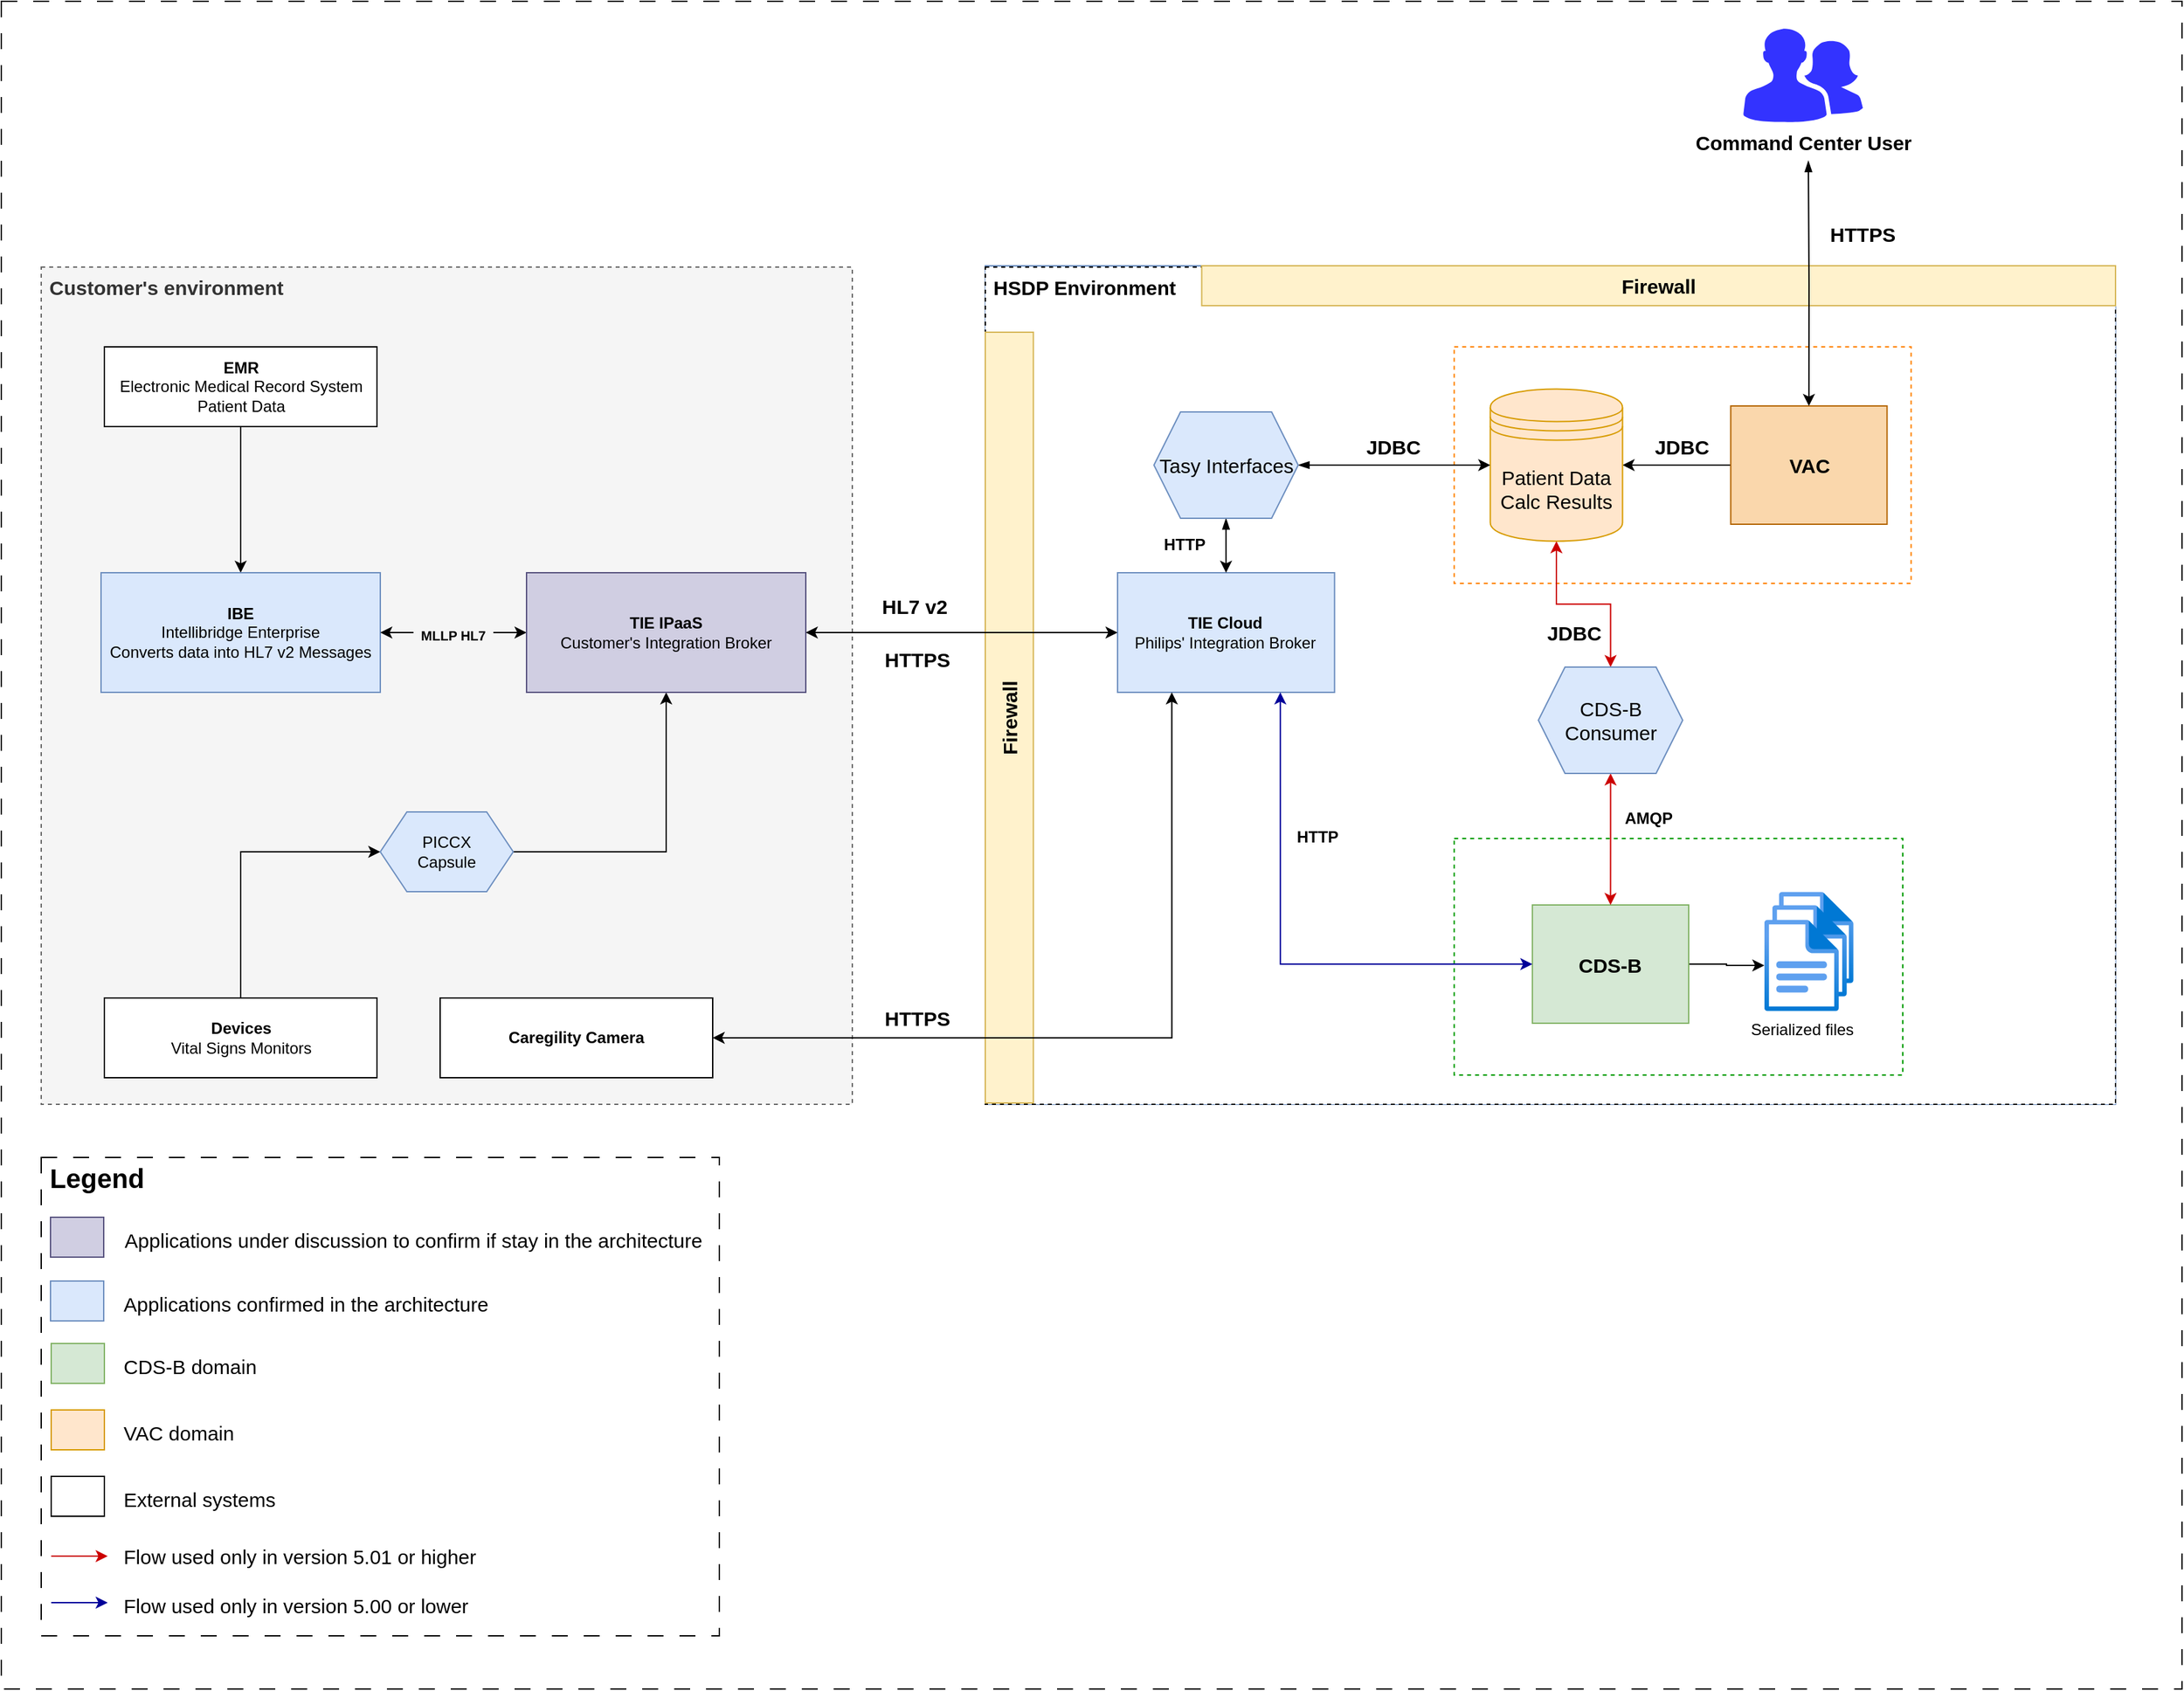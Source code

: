 <mxfile version="20.8.23" type="github">
  <diagram name="Page-1" id="2rehOZDOLB7oGoRyjfem">
    <mxGraphModel dx="3378" dy="2373" grid="1" gridSize="10" guides="1" tooltips="1" connect="1" arrows="1" fold="1" page="1" pageScale="1" pageWidth="850" pageHeight="1100" math="0" shadow="0">
      <root>
        <mxCell id="0" />
        <mxCell id="1" parent="0" />
        <mxCell id="cWXUJNvMqhTuxY0X6Ky5-93" value="" style="rounded=0;whiteSpace=wrap;html=1;dashed=1;dashPattern=12 12;fontSize=15;" vertex="1" parent="1">
          <mxGeometry x="30" y="-130" width="1640" height="1270" as="geometry" />
        </mxCell>
        <mxCell id="cWXUJNvMqhTuxY0X6Ky5-92" value="" style="rounded=0;whiteSpace=wrap;html=1;fontSize=15;dashed=1;dashPattern=12 12;" vertex="1" parent="1">
          <mxGeometry x="60" y="740" width="510" height="360" as="geometry" />
        </mxCell>
        <mxCell id="k68854BvRvZbGaNbNRbs-1" value="&lt;font style=&quot;font-size: 15px;&quot;&gt;&lt;b&gt;&amp;nbsp;Customer&#39;s environment&lt;/b&gt;&lt;/font&gt;" style="rounded=0;whiteSpace=wrap;html=1;dashed=1;horizontal=1;verticalAlign=top;align=left;fillColor=#f5f5f5;strokeColor=#666666;fontColor=#333333;" parent="1" vertex="1">
          <mxGeometry x="60" y="70" width="610" height="630" as="geometry" />
        </mxCell>
        <mxCell id="k68854BvRvZbGaNbNRbs-8" style="edgeStyle=orthogonalEdgeStyle;rounded=0;orthogonalLoop=1;jettySize=auto;html=1;entryX=0.5;entryY=0;entryDx=0;entryDy=0;fillColor=#f8cecc;strokeColor=#000000;" parent="1" source="k68854BvRvZbGaNbNRbs-2" target="k68854BvRvZbGaNbNRbs-6" edge="1">
          <mxGeometry relative="1" as="geometry" />
        </mxCell>
        <mxCell id="k68854BvRvZbGaNbNRbs-2" value="&lt;b&gt;EMR&lt;br&gt;&lt;/b&gt;Electronic Medical Record System&lt;br&gt;Patient Data" style="rounded=0;whiteSpace=wrap;html=1;" parent="1" vertex="1">
          <mxGeometry x="107.5" y="130" width="205" height="60" as="geometry" />
        </mxCell>
        <mxCell id="k68854BvRvZbGaNbNRbs-5" style="edgeStyle=orthogonalEdgeStyle;rounded=0;orthogonalLoop=1;jettySize=auto;html=1;entryX=0;entryY=0.5;entryDx=0;entryDy=0;fillColor=#f8cecc;strokeColor=#000000;" parent="1" source="k68854BvRvZbGaNbNRbs-3" target="k68854BvRvZbGaNbNRbs-4" edge="1">
          <mxGeometry relative="1" as="geometry">
            <Array as="points">
              <mxPoint x="210" y="510" />
            </Array>
          </mxGeometry>
        </mxCell>
        <mxCell id="k68854BvRvZbGaNbNRbs-3" value="&lt;b&gt;Devices&lt;br&gt;&lt;/b&gt;Vital Signs Monitors" style="rounded=0;whiteSpace=wrap;html=1;" parent="1" vertex="1">
          <mxGeometry x="107.5" y="620" width="205" height="60" as="geometry" />
        </mxCell>
        <mxCell id="cWXUJNvMqhTuxY0X6Ky5-71" style="edgeStyle=orthogonalEdgeStyle;rounded=0;orthogonalLoop=1;jettySize=auto;html=1;entryX=0.5;entryY=1;entryDx=0;entryDy=0;strokeColor=#000000;startArrow=none;startFill=0;endArrow=classic;endFill=1;" edge="1" parent="1" source="k68854BvRvZbGaNbNRbs-4" target="k68854BvRvZbGaNbNRbs-9">
          <mxGeometry relative="1" as="geometry" />
        </mxCell>
        <mxCell id="k68854BvRvZbGaNbNRbs-4" value="PICCX&lt;br&gt;Capsule" style="shape=hexagon;perimeter=hexagonPerimeter2;whiteSpace=wrap;html=1;fixedSize=1;fillColor=#dae8fc;strokeColor=#6c8ebf;" parent="1" vertex="1">
          <mxGeometry x="315" y="480" width="100" height="60" as="geometry" />
        </mxCell>
        <mxCell id="k68854BvRvZbGaNbNRbs-10" style="edgeStyle=orthogonalEdgeStyle;rounded=0;orthogonalLoop=1;jettySize=auto;html=1;entryX=0;entryY=0.5;entryDx=0;entryDy=0;fontSize=15;startArrow=none;" parent="1" source="k68854BvRvZbGaNbNRbs-11" target="k68854BvRvZbGaNbNRbs-9" edge="1">
          <mxGeometry relative="1" as="geometry" />
        </mxCell>
        <mxCell id="k68854BvRvZbGaNbNRbs-6" value="&lt;b&gt;IBE&lt;/b&gt;&lt;br&gt;Intellibridge Enterprise&lt;br&gt;Converts data into HL7 v2 Messages" style="rounded=0;whiteSpace=wrap;html=1;fillColor=#dae8fc;strokeColor=#6c8ebf;" parent="1" vertex="1">
          <mxGeometry x="105" y="300" width="210" height="90" as="geometry" />
        </mxCell>
        <mxCell id="k68854BvRvZbGaNbNRbs-9" value="&lt;b&gt;TIE IPaaS&lt;/b&gt;&lt;br&gt;Customer&#39;s Integration Broker" style="rounded=0;whiteSpace=wrap;html=1;fillColor=#d0cee2;strokeColor=#56517e;" parent="1" vertex="1">
          <mxGeometry x="425" y="300" width="210" height="90" as="geometry" />
        </mxCell>
        <mxCell id="k68854BvRvZbGaNbNRbs-12" value="" style="edgeStyle=orthogonalEdgeStyle;rounded=0;orthogonalLoop=1;jettySize=auto;html=1;entryX=0;entryY=0.5;entryDx=0;entryDy=0;fontSize=15;endArrow=none;startArrow=classic;startFill=1;" parent="1" source="k68854BvRvZbGaNbNRbs-6" target="k68854BvRvZbGaNbNRbs-11" edge="1">
          <mxGeometry relative="1" as="geometry">
            <mxPoint x="315" y="345" as="sourcePoint" />
            <mxPoint x="425" y="345" as="targetPoint" />
          </mxGeometry>
        </mxCell>
        <mxCell id="k68854BvRvZbGaNbNRbs-11" value="&lt;font style=&quot;font-size: 10px;&quot;&gt;&lt;b&gt;MLLP HL7&lt;/b&gt;&lt;/font&gt;" style="text;html=1;strokeColor=none;fillColor=none;align=center;verticalAlign=middle;whiteSpace=wrap;rounded=0;fontSize=15;" parent="1" vertex="1">
          <mxGeometry x="340" y="330" width="60" height="30" as="geometry" />
        </mxCell>
        <mxCell id="k68854BvRvZbGaNbNRbs-17" value="" style="group;fillColor=#dae8fc;strokeColor=#6c8ebf;" parent="1" vertex="1" connectable="0">
          <mxGeometry x="770" y="69" width="850" height="631" as="geometry" />
        </mxCell>
        <mxCell id="k68854BvRvZbGaNbNRbs-13" value="&lt;b&gt;&lt;font style=&quot;font-size: 15px;&quot;&gt;&amp;nbsp;HSDP Environment&lt;/font&gt;&lt;/b&gt;" style="rounded=0;whiteSpace=wrap;html=1;dashed=1;horizontal=1;verticalAlign=top;align=left;" parent="k68854BvRvZbGaNbNRbs-17" vertex="1">
          <mxGeometry y="1" width="850" height="630" as="geometry" />
        </mxCell>
        <mxCell id="k68854BvRvZbGaNbNRbs-15" value="&lt;font style=&quot;font-size: 15px;&quot;&gt;&lt;b&gt;Firewall&lt;/b&gt;&lt;/font&gt;" style="rounded=0;whiteSpace=wrap;html=1;fontSize=10;horizontal=0;fillColor=#fff2cc;strokeColor=#d6b656;" parent="k68854BvRvZbGaNbNRbs-17" vertex="1">
          <mxGeometry y="50" width="36.17" height="580" as="geometry" />
        </mxCell>
        <mxCell id="k68854BvRvZbGaNbNRbs-16" value="&lt;font style=&quot;font-size: 15px;&quot;&gt;&lt;b&gt;Firewall&lt;/b&gt;&lt;/font&gt;" style="rounded=0;whiteSpace=wrap;html=1;fontSize=10;horizontal=1;fillColor=#fff2cc;strokeColor=#d6b656;" parent="k68854BvRvZbGaNbNRbs-17" vertex="1">
          <mxGeometry x="162.766" width="687.234" height="30" as="geometry" />
        </mxCell>
        <mxCell id="k68854BvRvZbGaNbNRbs-14" value="&lt;b&gt;TIE Cloud&lt;/b&gt;&lt;br&gt;Philips&#39; Integration Broker" style="rounded=0;whiteSpace=wrap;html=1;fillColor=#dae8fc;strokeColor=#6c8ebf;" parent="k68854BvRvZbGaNbNRbs-17" vertex="1">
          <mxGeometry x="99.468" y="231" width="163.209" height="90" as="geometry" />
        </mxCell>
        <mxCell id="k68854BvRvZbGaNbNRbs-28" value="" style="rounded=0;whiteSpace=wrap;html=1;fontSize=15;fontColor=#000000;dashed=1;strokeColor=#FF8000;" parent="k68854BvRvZbGaNbNRbs-17" vertex="1">
          <mxGeometry x="352.66" y="61" width="343.617" height="178" as="geometry" />
        </mxCell>
        <mxCell id="k68854BvRvZbGaNbNRbs-31" style="edgeStyle=orthogonalEdgeStyle;rounded=0;orthogonalLoop=1;jettySize=auto;html=1;entryX=1;entryY=0.5;entryDx=0;entryDy=0;fontSize=15;fontColor=#000000;" parent="k68854BvRvZbGaNbNRbs-17" source="k68854BvRvZbGaNbNRbs-29" target="k68854BvRvZbGaNbNRbs-30" edge="1">
          <mxGeometry relative="1" as="geometry" />
        </mxCell>
        <mxCell id="k68854BvRvZbGaNbNRbs-29" value="&lt;b&gt;VAC&lt;/b&gt;" style="rounded=0;whiteSpace=wrap;html=1;fontSize=15;fillColor=#fad7ac;strokeColor=#b46504;" parent="k68854BvRvZbGaNbNRbs-17" vertex="1">
          <mxGeometry x="560.638" y="105.5" width="117.553" height="89" as="geometry" />
        </mxCell>
        <mxCell id="k68854BvRvZbGaNbNRbs-30" value="Patient Data&lt;br&gt;Calc Results" style="shape=datastore;whiteSpace=wrap;html=1;fontSize=15;fillColor=#ffe6cc;strokeColor=#d79b00;" parent="k68854BvRvZbGaNbNRbs-17" vertex="1">
          <mxGeometry x="379.787" y="92.75" width="99.468" height="114.5" as="geometry" />
        </mxCell>
        <mxCell id="k68854BvRvZbGaNbNRbs-32" value="&lt;b&gt;JDBC&lt;/b&gt;" style="text;html=1;strokeColor=none;fillColor=none;align=center;verticalAlign=middle;whiteSpace=wrap;rounded=0;fontSize=15;fontColor=#000000;" parent="k68854BvRvZbGaNbNRbs-17" vertex="1">
          <mxGeometry x="497.34" y="121" width="54.255" height="30" as="geometry" />
        </mxCell>
        <mxCell id="k68854BvRvZbGaNbNRbs-33" value="" style="rounded=0;whiteSpace=wrap;html=1;fontSize=15;fontColor=#000000;dashed=1;strokeColor=#009900;" parent="k68854BvRvZbGaNbNRbs-17" vertex="1">
          <mxGeometry x="352.66" y="431" width="337.34" height="178" as="geometry" />
        </mxCell>
        <mxCell id="eL5gJCXLeCchbwgY8hE5-12" style="edgeStyle=orthogonalEdgeStyle;rounded=0;orthogonalLoop=1;jettySize=auto;html=1;exitX=1;exitY=0.5;exitDx=0;exitDy=0;" parent="k68854BvRvZbGaNbNRbs-17" source="k68854BvRvZbGaNbNRbs-34" target="eL5gJCXLeCchbwgY8hE5-9" edge="1">
          <mxGeometry relative="1" as="geometry" />
        </mxCell>
        <mxCell id="k68854BvRvZbGaNbNRbs-34" value="&lt;b&gt;CDS-B&lt;/b&gt;" style="rounded=0;whiteSpace=wrap;html=1;fontSize=15;fillColor=#d5e8d4;strokeColor=#82b366;" parent="k68854BvRvZbGaNbNRbs-17" vertex="1">
          <mxGeometry x="411.437" y="481" width="117.553" height="89" as="geometry" />
        </mxCell>
        <mxCell id="k68854BvRvZbGaNbNRbs-35" style="edgeStyle=orthogonalEdgeStyle;rounded=0;orthogonalLoop=1;jettySize=auto;html=1;entryX=0;entryY=0.5;entryDx=0;entryDy=0;fontSize=15;fontColor=#000000;startArrow=classic;startFill=1;exitX=0.75;exitY=1;exitDx=0;exitDy=0;strokeColor=#000099;" parent="k68854BvRvZbGaNbNRbs-17" source="k68854BvRvZbGaNbNRbs-14" target="k68854BvRvZbGaNbNRbs-34" edge="1">
          <mxGeometry relative="1" as="geometry">
            <Array as="points">
              <mxPoint x="222" y="526" />
            </Array>
            <mxPoint x="222.68" y="455.5" as="sourcePoint" />
          </mxGeometry>
        </mxCell>
        <mxCell id="k68854BvRvZbGaNbNRbs-37" style="edgeStyle=orthogonalEdgeStyle;rounded=0;orthogonalLoop=1;jettySize=auto;html=1;exitX=1;exitY=0.5;exitDx=0;exitDy=0;entryX=0;entryY=0.5;entryDx=0;entryDy=0;fontSize=15;fontColor=#000000;startArrow=blockThin;startFill=1;" parent="k68854BvRvZbGaNbNRbs-17" source="k68854BvRvZbGaNbNRbs-36" target="k68854BvRvZbGaNbNRbs-30" edge="1">
          <mxGeometry relative="1" as="geometry" />
        </mxCell>
        <mxCell id="k68854BvRvZbGaNbNRbs-38" style="edgeStyle=orthogonalEdgeStyle;rounded=0;orthogonalLoop=1;jettySize=auto;html=1;entryX=0.5;entryY=0;entryDx=0;entryDy=0;fontSize=15;fontColor=#000000;startArrow=blockThin;startFill=1;" parent="k68854BvRvZbGaNbNRbs-17" source="k68854BvRvZbGaNbNRbs-36" target="k68854BvRvZbGaNbNRbs-14" edge="1">
          <mxGeometry relative="1" as="geometry" />
        </mxCell>
        <mxCell id="k68854BvRvZbGaNbNRbs-36" value="Tasy Interfaces" style="shape=hexagon;perimeter=hexagonPerimeter2;whiteSpace=wrap;html=1;fixedSize=1;fontSize=15;fillColor=#dae8fc;strokeColor=#6c8ebf;" parent="k68854BvRvZbGaNbNRbs-17" vertex="1">
          <mxGeometry x="126.813" y="110" width="108.511" height="80" as="geometry" />
        </mxCell>
        <mxCell id="eL5gJCXLeCchbwgY8hE5-10" value="" style="group" parent="k68854BvRvZbGaNbNRbs-17" vertex="1" connectable="0">
          <mxGeometry x="585.91" y="471" width="67" height="90" as="geometry" />
        </mxCell>
        <mxCell id="eL5gJCXLeCchbwgY8hE5-6" value="" style="aspect=fixed;html=1;points=[];align=center;image;fontSize=12;image=img/lib/azure2/general/File.svg;fillColor=#3333FF;" parent="eL5gJCXLeCchbwgY8hE5-10" vertex="1">
          <mxGeometry x="11" width="56.0" height="69" as="geometry" />
        </mxCell>
        <mxCell id="eL5gJCXLeCchbwgY8hE5-7" value="" style="aspect=fixed;html=1;points=[];align=center;image;fontSize=12;image=img/lib/azure2/general/File.svg;fillColor=#3333FF;" parent="eL5gJCXLeCchbwgY8hE5-10" vertex="1">
          <mxGeometry x="6" y="10" width="56.0" height="69" as="geometry" />
        </mxCell>
        <mxCell id="eL5gJCXLeCchbwgY8hE5-9" value="Serialized files" style="aspect=fixed;html=1;points=[];align=center;image;fontSize=12;image=img/lib/azure2/general/File.svg;fillColor=#3333FF;" parent="eL5gJCXLeCchbwgY8hE5-10" vertex="1">
          <mxGeometry y="21" width="56.0" height="69" as="geometry" />
        </mxCell>
        <mxCell id="cWXUJNvMqhTuxY0X6Ky5-34" style="edgeStyle=orthogonalEdgeStyle;rounded=0;orthogonalLoop=1;jettySize=auto;html=1;entryX=0.5;entryY=1;entryDx=0;entryDy=0;startArrow=classic;startFill=1;fillColor=#f8cecc;strokeColor=#CC0000;" edge="1" parent="k68854BvRvZbGaNbNRbs-17" source="cWXUJNvMqhTuxY0X6Ky5-32" target="k68854BvRvZbGaNbNRbs-30">
          <mxGeometry relative="1" as="geometry" />
        </mxCell>
        <mxCell id="cWXUJNvMqhTuxY0X6Ky5-36" style="edgeStyle=orthogonalEdgeStyle;rounded=0;orthogonalLoop=1;jettySize=auto;html=1;entryX=0.5;entryY=0;entryDx=0;entryDy=0;startArrow=classic;startFill=1;strokeColor=#CC0000;" edge="1" parent="k68854BvRvZbGaNbNRbs-17" source="cWXUJNvMqhTuxY0X6Ky5-32" target="k68854BvRvZbGaNbNRbs-34">
          <mxGeometry relative="1" as="geometry" />
        </mxCell>
        <mxCell id="cWXUJNvMqhTuxY0X6Ky5-32" value="CDS-B Consumer" style="shape=hexagon;perimeter=hexagonPerimeter2;whiteSpace=wrap;html=1;fixedSize=1;fontSize=15;fillColor=#dae8fc;strokeColor=#6c8ebf;" vertex="1" parent="k68854BvRvZbGaNbNRbs-17">
          <mxGeometry x="415.963" y="302" width="108.511" height="80" as="geometry" />
        </mxCell>
        <mxCell id="cWXUJNvMqhTuxY0X6Ky5-37" value="&lt;b&gt;AMQP&lt;/b&gt;" style="text;html=1;strokeColor=none;fillColor=none;align=center;verticalAlign=middle;whiteSpace=wrap;rounded=0;" vertex="1" parent="k68854BvRvZbGaNbNRbs-17">
          <mxGeometry x="468.99" y="401" width="60" height="30" as="geometry" />
        </mxCell>
        <mxCell id="cWXUJNvMqhTuxY0X6Ky5-38" value="&lt;b&gt;HTTP&lt;/b&gt;" style="text;html=1;strokeColor=none;fillColor=none;align=center;verticalAlign=middle;whiteSpace=wrap;rounded=0;" vertex="1" parent="k68854BvRvZbGaNbNRbs-17">
          <mxGeometry x="220" y="414.5" width="60" height="30" as="geometry" />
        </mxCell>
        <mxCell id="cWXUJNvMqhTuxY0X6Ky5-39" value="&lt;b&gt;HTTP&lt;/b&gt;" style="text;html=1;strokeColor=none;fillColor=none;align=center;verticalAlign=middle;whiteSpace=wrap;rounded=0;" vertex="1" parent="k68854BvRvZbGaNbNRbs-17">
          <mxGeometry x="120" y="194.5" width="60" height="30" as="geometry" />
        </mxCell>
        <mxCell id="cWXUJNvMqhTuxY0X6Ky5-41" value="&lt;b&gt;JDBC&lt;/b&gt;" style="text;html=1;strokeColor=none;fillColor=none;align=center;verticalAlign=middle;whiteSpace=wrap;rounded=0;fontSize=15;fontColor=#000000;" vertex="1" parent="k68854BvRvZbGaNbNRbs-17">
          <mxGeometry x="280.0" y="121" width="54.255" height="30" as="geometry" />
        </mxCell>
        <mxCell id="cWXUJNvMqhTuxY0X6Ky5-70" value="&lt;b&gt;JDBC&lt;/b&gt;" style="text;html=1;strokeColor=none;fillColor=none;align=center;verticalAlign=middle;whiteSpace=wrap;rounded=0;fontSize=15;fontColor=#000000;" vertex="1" parent="k68854BvRvZbGaNbNRbs-17">
          <mxGeometry x="415.96" y="261" width="54.255" height="30" as="geometry" />
        </mxCell>
        <mxCell id="k68854BvRvZbGaNbNRbs-18" style="edgeStyle=orthogonalEdgeStyle;rounded=0;orthogonalLoop=1;jettySize=auto;html=1;entryX=0;entryY=0.5;entryDx=0;entryDy=0;fontSize=15;fontColor=#000000;startArrow=classic;startFill=1;" parent="1" source="k68854BvRvZbGaNbNRbs-9" target="k68854BvRvZbGaNbNRbs-14" edge="1">
          <mxGeometry relative="1" as="geometry" />
        </mxCell>
        <mxCell id="k68854BvRvZbGaNbNRbs-19" value="&lt;b&gt;HL7 v2&lt;/b&gt;" style="text;html=1;strokeColor=none;fillColor=none;align=center;verticalAlign=middle;whiteSpace=wrap;rounded=0;fontSize=15;fontColor=#000000;" parent="1" vertex="1">
          <mxGeometry x="687" y="310" width="60" height="30" as="geometry" />
        </mxCell>
        <mxCell id="k68854BvRvZbGaNbNRbs-22" value="&lt;b&gt;HTTPS&lt;/b&gt;" style="text;html=1;strokeColor=none;fillColor=none;align=center;verticalAlign=middle;whiteSpace=wrap;rounded=0;fontSize=15;fontColor=#000000;" parent="1" vertex="1">
          <mxGeometry x="689" y="350" width="60" height="30" as="geometry" />
        </mxCell>
        <mxCell id="k68854BvRvZbGaNbNRbs-40" style="edgeStyle=orthogonalEdgeStyle;rounded=0;orthogonalLoop=1;jettySize=auto;html=1;entryX=0.5;entryY=0;entryDx=0;entryDy=0;fontSize=15;fontColor=#000000;startArrow=blockThin;startFill=1;" parent="1" target="k68854BvRvZbGaNbNRbs-29" edge="1">
          <mxGeometry relative="1" as="geometry">
            <mxPoint x="1389" y="-10" as="sourcePoint" />
          </mxGeometry>
        </mxCell>
        <mxCell id="k68854BvRvZbGaNbNRbs-39" value="&lt;b&gt;Command Center User&lt;/b&gt;" style="verticalLabelPosition=bottom;sketch=0;html=1;fillColor=#3333FF;strokeColor=none;verticalAlign=top;pointerEvents=1;align=center;shape=mxgraph.cisco_safe.people_places_things_icons.icon2;fontSize=15;fontColor=#000000;" parent="1" vertex="1">
          <mxGeometry x="1340" y="-110" width="90" height="71" as="geometry" />
        </mxCell>
        <mxCell id="k68854BvRvZbGaNbNRbs-41" value="&lt;b&gt;HTTPS&lt;/b&gt;" style="text;html=1;strokeColor=none;fillColor=none;align=center;verticalAlign=middle;whiteSpace=wrap;rounded=0;fontSize=15;fontColor=#000000;" parent="1" vertex="1">
          <mxGeometry x="1400" y="30" width="60" height="30" as="geometry" />
        </mxCell>
        <mxCell id="cWXUJNvMqhTuxY0X6Ky5-2" style="edgeStyle=orthogonalEdgeStyle;rounded=0;orthogonalLoop=1;jettySize=auto;html=1;entryX=0.25;entryY=1;entryDx=0;entryDy=0;startArrow=classic;startFill=1;" edge="1" parent="1" source="cWXUJNvMqhTuxY0X6Ky5-1" target="k68854BvRvZbGaNbNRbs-14">
          <mxGeometry relative="1" as="geometry" />
        </mxCell>
        <mxCell id="cWXUJNvMqhTuxY0X6Ky5-1" value="&lt;b&gt;Caregility Camera&lt;/b&gt;" style="rounded=0;whiteSpace=wrap;html=1;" vertex="1" parent="1">
          <mxGeometry x="360" y="620" width="205" height="60" as="geometry" />
        </mxCell>
        <mxCell id="cWXUJNvMqhTuxY0X6Ky5-4" value="&lt;b&gt;HTTPS&lt;/b&gt;" style="text;html=1;strokeColor=none;fillColor=none;align=center;verticalAlign=middle;whiteSpace=wrap;rounded=0;fontSize=15;fontColor=#000000;" vertex="1" parent="1">
          <mxGeometry x="689" y="620" width="60" height="30" as="geometry" />
        </mxCell>
        <mxCell id="cWXUJNvMqhTuxY0X6Ky5-75" value="&lt;font style=&quot;font-size: 20px;&quot;&gt;&lt;b&gt;Legend&lt;/b&gt;&lt;/font&gt;" style="text;html=1;strokeColor=none;fillColor=none;align=center;verticalAlign=middle;whiteSpace=wrap;rounded=0;" vertex="1" parent="1">
          <mxGeometry x="72" y="740" width="60" height="30" as="geometry" />
        </mxCell>
        <mxCell id="cWXUJNvMqhTuxY0X6Ky5-76" value="" style="rounded=0;whiteSpace=wrap;html=1;fillColor=#d0cee2;strokeColor=#56517e;" vertex="1" parent="1">
          <mxGeometry x="67" y="785" width="40" height="30" as="geometry" />
        </mxCell>
        <mxCell id="cWXUJNvMqhTuxY0X6Ky5-77" value="&lt;font style=&quot;font-size: 15px;&quot;&gt;Applications under discussion to confirm if stay in the architecture&lt;/font&gt;" style="text;html=1;strokeColor=none;fillColor=none;align=center;verticalAlign=middle;whiteSpace=wrap;rounded=0;fontSize=20;" vertex="1" parent="1">
          <mxGeometry x="120" y="785" width="440" height="30" as="geometry" />
        </mxCell>
        <mxCell id="cWXUJNvMqhTuxY0X6Ky5-80" value="" style="rounded=0;whiteSpace=wrap;html=1;fillColor=#dae8fc;strokeColor=#6c8ebf;" vertex="1" parent="1">
          <mxGeometry x="67" y="833" width="40" height="30" as="geometry" />
        </mxCell>
        <mxCell id="cWXUJNvMqhTuxY0X6Ky5-81" value="&lt;font style=&quot;font-size: 15px;&quot;&gt;Applications confirmed in the architecture&lt;/font&gt;" style="text;html=1;strokeColor=none;fillColor=none;align=left;verticalAlign=middle;whiteSpace=wrap;rounded=0;fontSize=20;" vertex="1" parent="1">
          <mxGeometry x="120" y="833" width="418" height="30" as="geometry" />
        </mxCell>
        <mxCell id="cWXUJNvMqhTuxY0X6Ky5-83" value="" style="rounded=0;whiteSpace=wrap;html=1;fillColor=#d5e8d4;strokeColor=#82b366;" vertex="1" parent="1">
          <mxGeometry x="67.5" y="880" width="40" height="30" as="geometry" />
        </mxCell>
        <mxCell id="cWXUJNvMqhTuxY0X6Ky5-84" value="&lt;font style=&quot;font-size: 15px;&quot;&gt;CDS-B domain&lt;/font&gt;" style="text;html=1;strokeColor=none;fillColor=none;align=left;verticalAlign=middle;whiteSpace=wrap;rounded=0;fontSize=20;" vertex="1" parent="1">
          <mxGeometry x="120" y="880" width="418" height="30" as="geometry" />
        </mxCell>
        <mxCell id="cWXUJNvMqhTuxY0X6Ky5-85" value="" style="rounded=0;whiteSpace=wrap;html=1;fillColor=#ffe6cc;strokeColor=#d79b00;" vertex="1" parent="1">
          <mxGeometry x="67.5" y="930" width="40" height="30" as="geometry" />
        </mxCell>
        <mxCell id="cWXUJNvMqhTuxY0X6Ky5-86" value="&lt;font style=&quot;font-size: 15px;&quot;&gt;VAC domain&lt;/font&gt;" style="text;html=1;strokeColor=none;fillColor=none;align=left;verticalAlign=middle;whiteSpace=wrap;rounded=0;fontSize=20;" vertex="1" parent="1">
          <mxGeometry x="120" y="930" width="418" height="30" as="geometry" />
        </mxCell>
        <mxCell id="cWXUJNvMqhTuxY0X6Ky5-88" value="" style="rounded=0;whiteSpace=wrap;html=1;" vertex="1" parent="1">
          <mxGeometry x="67.5" y="980" width="40" height="30" as="geometry" />
        </mxCell>
        <mxCell id="cWXUJNvMqhTuxY0X6Ky5-89" value="&lt;font style=&quot;font-size: 15px;&quot;&gt;External systems&lt;/font&gt;" style="text;html=1;strokeColor=none;fillColor=none;align=left;verticalAlign=middle;whiteSpace=wrap;rounded=0;fontSize=20;" vertex="1" parent="1">
          <mxGeometry x="120" y="980" width="418" height="30" as="geometry" />
        </mxCell>
        <mxCell id="cWXUJNvMqhTuxY0X6Ky5-90" value="" style="endArrow=classic;html=1;rounded=0;strokeColor=#CC0000;fontSize=15;" edge="1" parent="1">
          <mxGeometry width="50" height="50" relative="1" as="geometry">
            <mxPoint x="67.5" y="1040" as="sourcePoint" />
            <mxPoint x="110" y="1040" as="targetPoint" />
            <Array as="points">
              <mxPoint x="67.5" y="1040" />
            </Array>
          </mxGeometry>
        </mxCell>
        <mxCell id="cWXUJNvMqhTuxY0X6Ky5-91" value="&lt;font style=&quot;font-size: 15px;&quot;&gt;Flow used only in version 5.01 or higher&lt;/font&gt;" style="text;html=1;strokeColor=none;fillColor=none;align=left;verticalAlign=middle;whiteSpace=wrap;rounded=0;fontSize=20;" vertex="1" parent="1">
          <mxGeometry x="120" y="1023" width="418" height="30" as="geometry" />
        </mxCell>
        <mxCell id="cWXUJNvMqhTuxY0X6Ky5-94" value="" style="endArrow=classic;html=1;rounded=0;strokeColor=#000099;fontSize=15;" edge="1" parent="1">
          <mxGeometry width="50" height="50" relative="1" as="geometry">
            <mxPoint x="67.5" y="1075" as="sourcePoint" />
            <mxPoint x="110" y="1075" as="targetPoint" />
            <Array as="points">
              <mxPoint x="67.5" y="1075" />
            </Array>
          </mxGeometry>
        </mxCell>
        <mxCell id="cWXUJNvMqhTuxY0X6Ky5-95" value="&lt;font style=&quot;font-size: 15px;&quot;&gt;Flow used only in version 5.00 or lower&lt;/font&gt;" style="text;html=1;strokeColor=none;fillColor=none;align=left;verticalAlign=middle;whiteSpace=wrap;rounded=0;fontSize=20;" vertex="1" parent="1">
          <mxGeometry x="120" y="1060" width="418" height="30" as="geometry" />
        </mxCell>
      </root>
    </mxGraphModel>
  </diagram>
</mxfile>
